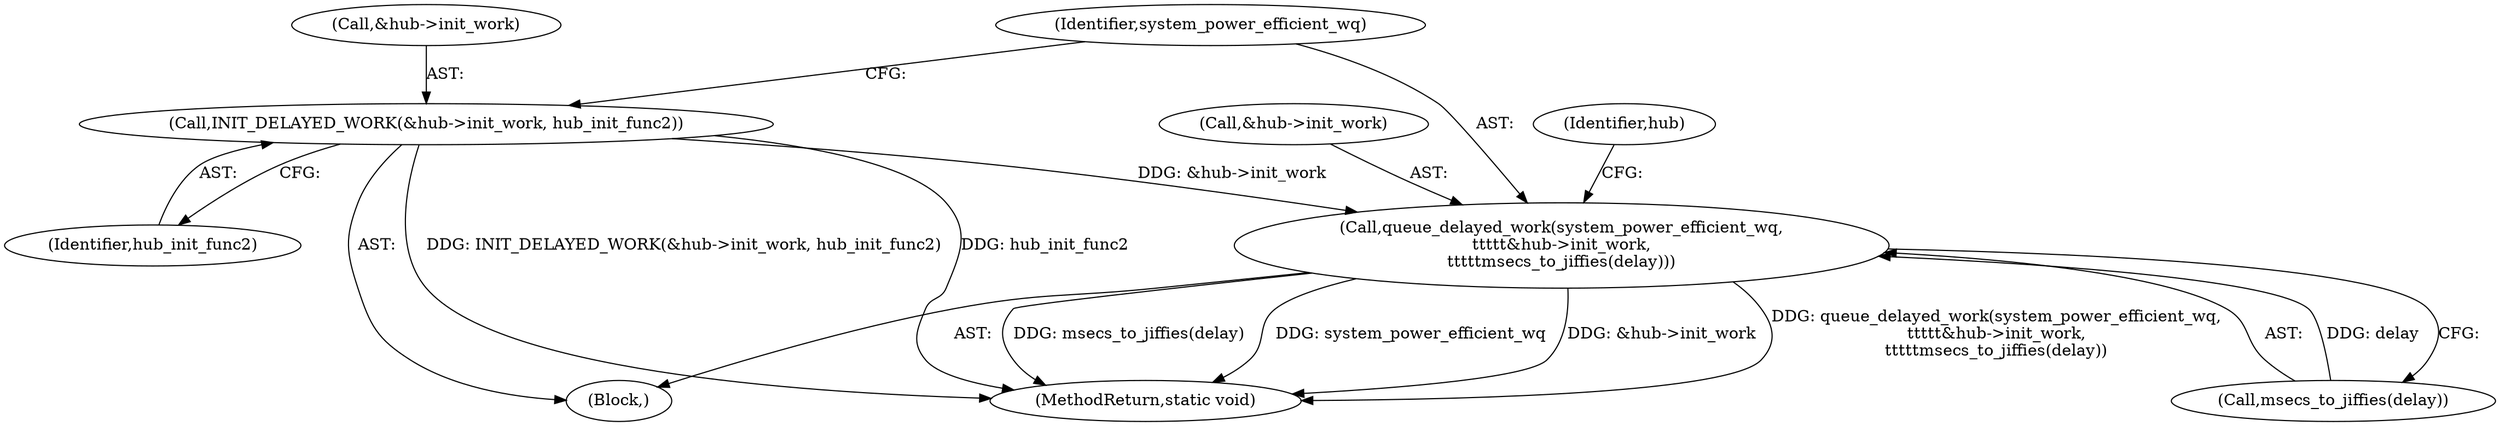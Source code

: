 digraph "0_linux_e50293ef9775c5f1cf3fcc093037dd6a8c5684ea@pointer" {
"1000232" [label="(Call,INIT_DELAYED_WORK(&hub->init_work, hub_init_func2))"];
"1000238" [label="(Call,queue_delayed_work(system_power_efficient_wq,\n\t\t\t\t\t&hub->init_work,\n\t\t\t\t\tmsecs_to_jiffies(delay)))"];
"1000233" [label="(Call,&hub->init_work)"];
"1000237" [label="(Identifier,hub_init_func2)"];
"1000249" [label="(Identifier,hub)"];
"1000240" [label="(Call,&hub->init_work)"];
"1000232" [label="(Call,INIT_DELAYED_WORK(&hub->init_work, hub_init_func2))"];
"1000656" [label="(MethodReturn,static void)"];
"1000238" [label="(Call,queue_delayed_work(system_power_efficient_wq,\n\t\t\t\t\t&hub->init_work,\n\t\t\t\t\tmsecs_to_jiffies(delay)))"];
"1000239" [label="(Identifier,system_power_efficient_wq)"];
"1000224" [label="(Block,)"];
"1000244" [label="(Call,msecs_to_jiffies(delay))"];
"1000232" -> "1000224"  [label="AST: "];
"1000232" -> "1000237"  [label="CFG: "];
"1000233" -> "1000232"  [label="AST: "];
"1000237" -> "1000232"  [label="AST: "];
"1000239" -> "1000232"  [label="CFG: "];
"1000232" -> "1000656"  [label="DDG: hub_init_func2"];
"1000232" -> "1000656"  [label="DDG: INIT_DELAYED_WORK(&hub->init_work, hub_init_func2)"];
"1000232" -> "1000238"  [label="DDG: &hub->init_work"];
"1000238" -> "1000224"  [label="AST: "];
"1000238" -> "1000244"  [label="CFG: "];
"1000239" -> "1000238"  [label="AST: "];
"1000240" -> "1000238"  [label="AST: "];
"1000244" -> "1000238"  [label="AST: "];
"1000249" -> "1000238"  [label="CFG: "];
"1000238" -> "1000656"  [label="DDG: system_power_efficient_wq"];
"1000238" -> "1000656"  [label="DDG: &hub->init_work"];
"1000238" -> "1000656"  [label="DDG: queue_delayed_work(system_power_efficient_wq,\n\t\t\t\t\t&hub->init_work,\n\t\t\t\t\tmsecs_to_jiffies(delay))"];
"1000238" -> "1000656"  [label="DDG: msecs_to_jiffies(delay)"];
"1000244" -> "1000238"  [label="DDG: delay"];
}
